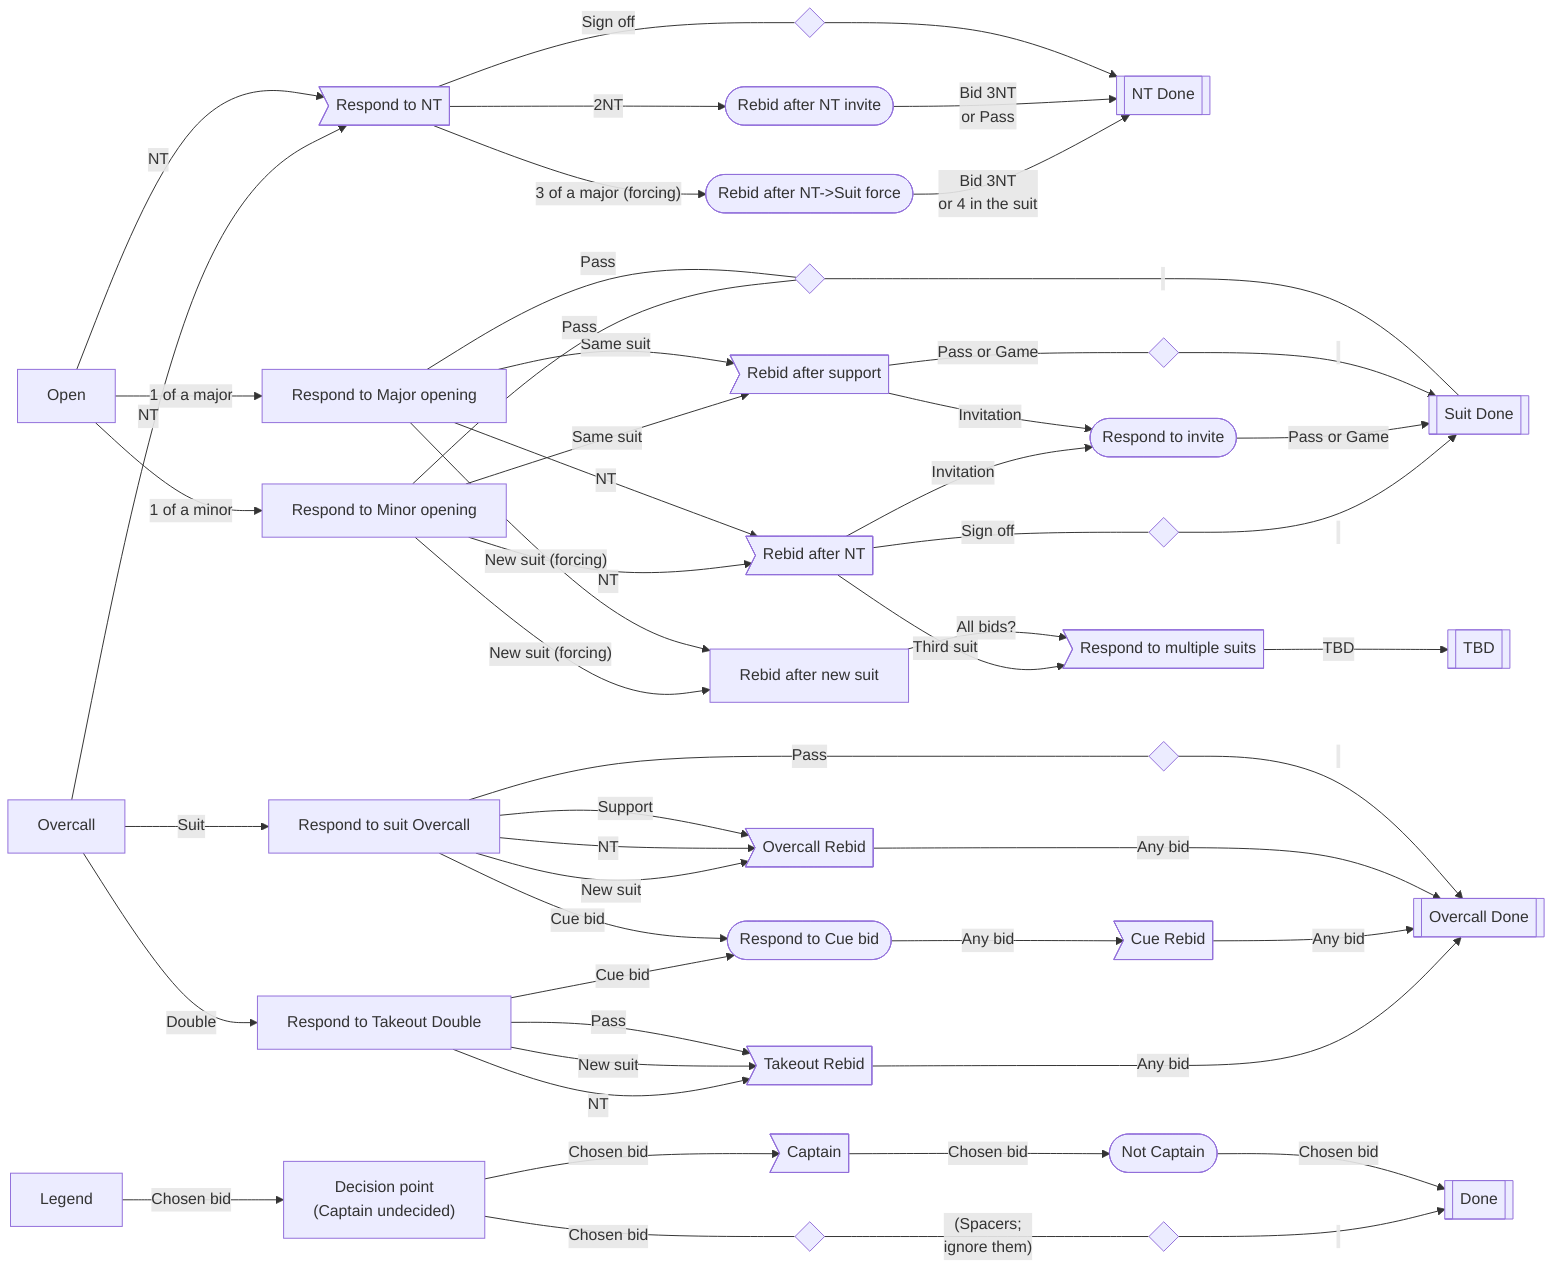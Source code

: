 flowchart LR
  Open[Open] -->|NT| NTRespond>Respond to NT]
    NTRespond ---|"Sign off"| Spacer1{" "}
      Spacer1 --> NTDone[[NT Done]]
    NTRespond -->|"2NT"| NTInvitational([Rebid after NT invite])
      NTInvitational -->|Bid 3NT\nor Pass| NTDone
    NTRespond -->|"3 of a major (forcing)"| NTForcing([Rebid after NT->Suit force])
      NTForcing -->|Bid 3NT\nor 4 in the suit| NTDone

  Open -->|1 of a major| MajorRespond[Respond to Major opening]
    MajorRespond ---|Pass| Spacer4{" "}
      Spacer4 ---|"&nbsp;"| Done[[Suit Done]]

    MajorRespond -->|Same suit| SuitSupported>Rebid after support]
      SuitSupported ---|Pass or Game| Spacer2{" "}
        Spacer2 -->|"&nbsp;"| Done
      SuitSupported -->|"Invitation"| Invitational([Respond to invite])
        Invitational -->|Pass or Game| Done

    MajorRespond -->|"New suit (forcing)"| NewSuit[Rebid after new suit]
      NewSuit -->|All bids?| ResponderMultiple>Respond to multiple suits]
        ResponderMultiple -->|TBD| TBD[[TBD]]

    MajorRespond -->|NT| NTResponse>Rebid after NT]
      NTResponse ---|"Sign off"| Spacer3{" "}
        Spacer3 -->|"&nbsp;"| Done
      NTResponse -->|"Invitation"| Invitational
      NTResponse -->|Third suit| ResponderMultiple

  Open -->|1 of a minor| MinorRespond[Respond to Minor opening]
    MinorRespond ---|Pass| Spacer4
    MinorRespond -->|Same suit| SuitSupported
    MinorRespond -->|"New suit (forcing)"| NewSuit
    MinorRespond -->|NT| NTResponse

  Overcall[Overcall] -->|Suit| OvercallAdvance[Respond to suit Overcall]
    OvercallAdvance ---|Pass| SpacerOvercallPass{" "}
      SpacerOvercallPass -->|"&nbsp;"| OvercallDone[[Overcall Done]]
    OvercallAdvance -->|Support| OvercallRebid>Overcall Rebid]
      OvercallRebid -->|Any bid| OvercallDone
    OvercallAdvance -->|NT| OvercallRebid
    OvercallAdvance -->|New suit| OvercallRebid
    OvercallAdvance -->|Cue bid| Cue([Respond to Cue bid])
      Cue -->|Any bid| CueRebid>Cue Rebid]
        CueRebid -->|Any bid| OvercallDone

  Overcall -->|Double| TakeoutAdvance[Respond to Takeout Double]
    TakeoutAdvance -->|Pass| TakeoutRebid>Takeout Rebid]
      TakeoutRebid -->|Any bid| OvercallDone
    TakeoutAdvance -->|New suit| TakeoutRebid
    TakeoutAdvance -->|NT| TakeoutRebid
    TakeoutAdvance -->|Cue bid| Cue

  Overcall[Overcall] -->|NT| NTRespond

  Legend -->|Chosen bid| CaptainUndecided["Decision point\n(Captain undecided)"]
    CaptainUndecided -->|Chosen bid| Captain>Captain]
      Captain -->|Chosen bid| NotCaptain([Not Captain])
        NotCaptain -->|Chosen bid| LegendDone[[Done]]
      CaptainUndecided ---|Chosen bid| SpacerLegend1{" "}
        SpacerLegend1 ---|"(Spacers;\nignore them)"| SpacerLegend2{" "}
          SpacerLegend2 -->|"&nbsp;"| LegendDone